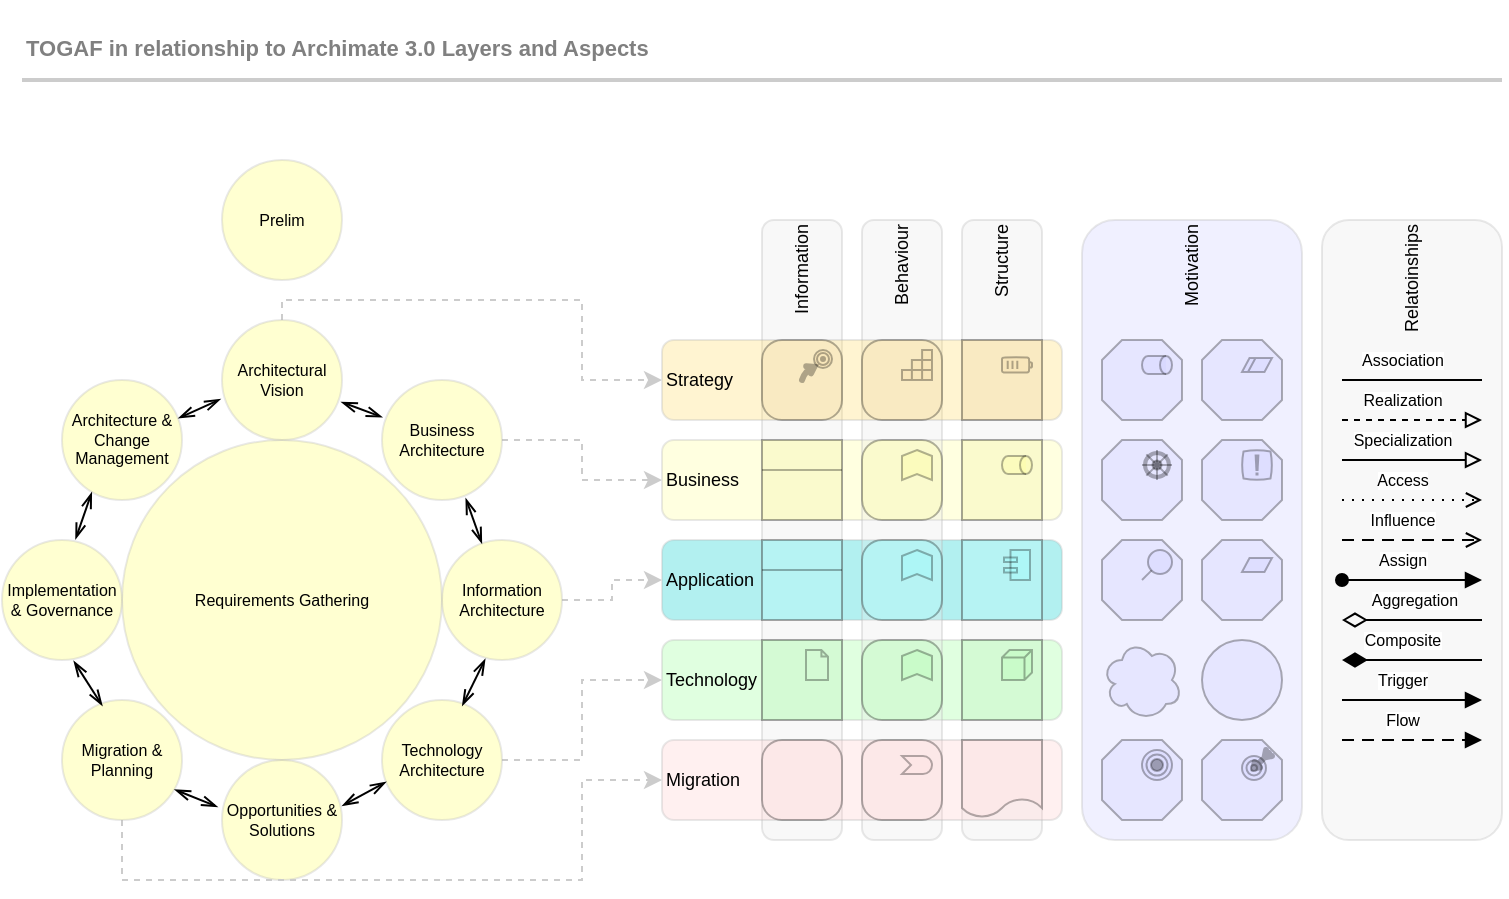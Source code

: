 <mxfile version="17.5.0" type="google"><diagram id="FDtpa-nootSMf7qjHnoA" name="Appendices/Archimate 3.0"><mxGraphModel grid="1" page="1" gridSize="10" guides="1" tooltips="1" connect="1" arrows="1" fold="1" pageScale="1" pageWidth="827" pageHeight="1169" math="0" shadow="0"><root><mxCell id="Sfj9fdTgncLGWromMf4x-0"/><mxCell id="Sfj9fdTgncLGWromMf4x-81" value="Archimate" style="locked=1;" parent="Sfj9fdTgncLGWromMf4x-0"/><mxCell id="Sfj9fdTgncLGWromMf4x-2" value="Business" style="rounded=1;whiteSpace=wrap;html=1;strokeColor=#B3B3B3;fillColor=#FFFF99;opacity=30;align=left;fontSize=9;" vertex="1" parent="Sfj9fdTgncLGWromMf4x-81"><mxGeometry x="360" y="260" width="200" height="40" as="geometry"/></mxCell><mxCell id="Sfj9fdTgncLGWromMf4x-3" value="Application" style="rounded=1;whiteSpace=wrap;html=1;strokeColor=#B3B3B3;fillColor=#00CCCC;opacity=30;align=left;fontSize=9;" vertex="1" parent="Sfj9fdTgncLGWromMf4x-81"><mxGeometry x="360" y="310" width="200" height="40" as="geometry"/></mxCell><mxCell id="Sfj9fdTgncLGWromMf4x-4" value="Technology" style="rounded=1;whiteSpace=wrap;html=1;strokeColor=#B3B3B3;fillColor=#99FF99;opacity=30;align=left;fontSize=9;" vertex="1" parent="Sfj9fdTgncLGWromMf4x-81"><mxGeometry x="360" y="360" width="200" height="40" as="geometry"/></mxCell><mxCell id="Sfj9fdTgncLGWromMf4x-5" value="Information" style="rounded=1;whiteSpace=wrap;html=1;strokeColor=#B3B3B3;fillColor=#E6E6E6;opacity=30;align=right;horizontal=0;fontSize=9;" vertex="1" parent="Sfj9fdTgncLGWromMf4x-81"><mxGeometry x="410" y="150" width="40" height="310" as="geometry"/></mxCell><mxCell id="Sfj9fdTgncLGWromMf4x-6" value="Behaviour" style="rounded=1;whiteSpace=wrap;html=1;strokeColor=#B3B3B3;fillColor=#E6E6E6;opacity=30;align=right;horizontal=0;fontSize=9;" vertex="1" parent="Sfj9fdTgncLGWromMf4x-81"><mxGeometry x="460" y="150" width="40" height="310" as="geometry"/></mxCell><mxCell id="Sfj9fdTgncLGWromMf4x-7" value="Structure" style="rounded=1;whiteSpace=wrap;html=1;strokeColor=#B3B3B3;fillColor=#E6E6E6;opacity=30;align=right;horizontal=0;fontSize=9;" vertex="1" parent="Sfj9fdTgncLGWromMf4x-81"><mxGeometry x="510" y="150" width="40" height="310" as="geometry"/></mxCell><mxCell id="Sfj9fdTgncLGWromMf4x-8" value="Migration" style="rounded=1;whiteSpace=wrap;html=1;strokeColor=#B3B3B3;fillColor=#FFCCCC;opacity=30;align=left;fontSize=9;" vertex="1" parent="Sfj9fdTgncLGWromMf4x-81"><mxGeometry x="360" y="410" width="200" height="40" as="geometry"/></mxCell><mxCell id="Sfj9fdTgncLGWromMf4x-9" value="Motivation" style="rounded=1;whiteSpace=wrap;html=1;strokeColor=#B3B3B3;fillColor=#CCCCFF;opacity=30;align=right;horizontal=0;fontSize=9;glass=0;shadow=0;comic=0;" vertex="1" parent="Sfj9fdTgncLGWromMf4x-81"><mxGeometry x="570" y="150" width="110" height="310" as="geometry"/></mxCell><mxCell id="Sfj9fdTgncLGWromMf4x-10" value="Strategy" style="rounded=1;whiteSpace=wrap;html=1;strokeColor=#B3B3B3;fillColor=#FFD966;opacity=30;align=left;fontSize=9;" vertex="1" parent="Sfj9fdTgncLGWromMf4x-81"><mxGeometry x="360" y="210" width="200" height="40" as="geometry"/></mxCell><mxCell id="Sfj9fdTgncLGWromMf4x-14" value="" style="html=1;outlineConnect=0;whiteSpace=wrap;fillColor=#AFFFAF;strokeColor=#000000;shape=mxgraph.archimate3.application;appType=node;archiType=square;fontSize=9;opacity=30;align=right;" vertex="1" parent="Sfj9fdTgncLGWromMf4x-81"><mxGeometry x="510" y="360" width="40" height="40" as="geometry"/></mxCell><mxCell id="Sfj9fdTgncLGWromMf4x-15" value="" style="html=1;outlineConnect=0;whiteSpace=wrap;fillColor=#AFFFAF;strokeColor=#000000;shape=mxgraph.archimate3.application;appType=artifact;archiType=square;fontSize=9;opacity=30;align=right;" vertex="1" parent="Sfj9fdTgncLGWromMf4x-81"><mxGeometry x="410" y="360" width="40" height="40" as="geometry"/></mxCell><mxCell id="Sfj9fdTgncLGWromMf4x-16" value="" style="html=1;outlineConnect=0;whiteSpace=wrap;fillColor=#AFFFAF;strokeColor=#000000;shape=mxgraph.archimate3.application;appType=func;archiType=rounded;fontSize=9;opacity=30;align=right;" vertex="1" parent="Sfj9fdTgncLGWromMf4x-81"><mxGeometry x="460" y="360" width="40" height="40" as="geometry"/></mxCell><mxCell id="Sfj9fdTgncLGWromMf4x-17" value="" style="html=1;outlineConnect=0;whiteSpace=wrap;fillColor=#CCCCFF;strokeColor=#000000;shape=mxgraph.archimate3.application;appType=role;archiType=oct;fontSize=9;opacity=30;align=right;" vertex="1" parent="Sfj9fdTgncLGWromMf4x-81"><mxGeometry x="580" y="210" width="40" height="40" as="geometry"/></mxCell><mxCell id="Sfj9fdTgncLGWromMf4x-19" value="" style="html=1;outlineConnect=0;whiteSpace=wrap;fillColor=#CCCCFF;strokeColor=#000000;shape=mxgraph.archimate3.application;appType=driver;archiType=oct;fontSize=9;opacity=30;align=right;" vertex="1" parent="Sfj9fdTgncLGWromMf4x-81"><mxGeometry x="580" y="260" width="40" height="40" as="geometry"/></mxCell><mxCell id="Sfj9fdTgncLGWromMf4x-20" value="" style="html=1;outlineConnect=0;whiteSpace=wrap;fillColor=#CCCCFF;strokeColor=#000000;shape=mxgraph.archimate3.application;appType=assess;archiType=oct;fontSize=9;opacity=30;align=right;" vertex="1" parent="Sfj9fdTgncLGWromMf4x-81"><mxGeometry x="580" y="310" width="40" height="40" as="geometry"/></mxCell><mxCell id="Sfj9fdTgncLGWromMf4x-21" value="" style="shape=ellipse;html=1;whiteSpace=wrap;fillColor=#CCCCFF;strokeColor=#000000;perimeter=ellipsePerimeter;fontSize=9;opacity=30;align=right;" vertex="1" parent="Sfj9fdTgncLGWromMf4x-81"><mxGeometry x="630" y="360" width="40" height="40" as="geometry"/></mxCell><mxCell id="Sfj9fdTgncLGWromMf4x-22" value="" style="html=1;outlineConnect=0;whiteSpace=wrap;fillColor=#CCCCFF;strokeColor=#000000;shape=mxgraph.archimate3.application;appType=principle;archiType=oct;fontSize=9;opacity=30;align=right;" vertex="1" parent="Sfj9fdTgncLGWromMf4x-81"><mxGeometry x="630" y="260" width="40" height="40" as="geometry"/></mxCell><mxCell id="Sfj9fdTgncLGWromMf4x-24" value="" style="html=1;outlineConnect=0;whiteSpace=wrap;fillColor=#99ffff;strokeColor=#000000;shape=mxgraph.archimate3.application;appType=comp;archiType=square;fontSize=9;opacity=30;align=right;" vertex="1" parent="Sfj9fdTgncLGWromMf4x-81"><mxGeometry x="510" y="310" width="40" height="40" as="geometry"/></mxCell><mxCell id="Sfj9fdTgncLGWromMf4x-25" value="&lt;table cellpadding=&quot;0&quot; cellspacing=&quot;0&quot; style=&quot;font-size:1em;width:100%;height:100%;&quot;&gt;&lt;tr style=&quot;height:20px;&quot;&gt;&lt;td align=&quot;center&quot;&gt;&lt;/td&gt;&lt;/tr&gt;&lt;tr&gt;&lt;td align=&quot;left&quot; valign=&quot;top&quot; style=&quot;padding:4px;&quot;&gt;&lt;/td&gt;&lt;/tr&gt;&lt;/table&gt;" style="html=1;outlineConnect=0;whiteSpace=wrap;fillColor=#99ffff;strokeColor=#000000;shape=mxgraph.archimate3.businessObject;overflow=fill;fontSize=9;opacity=30;align=right;" vertex="1" parent="Sfj9fdTgncLGWromMf4x-81"><mxGeometry x="410" y="310" width="40" height="40" as="geometry"/></mxCell><mxCell id="Sfj9fdTgncLGWromMf4x-27" value="" style="html=1;outlineConnect=0;whiteSpace=wrap;fillColor=#ffff99;strokeColor=#000000;shape=mxgraph.archimate3.application;appType=func;archiType=rounded;fontSize=9;opacity=30;align=right;" vertex="1" parent="Sfj9fdTgncLGWromMf4x-81"><mxGeometry x="460" y="260" width="40" height="40" as="geometry"/></mxCell><mxCell id="Sfj9fdTgncLGWromMf4x-28" value="&lt;table cellpadding=&quot;0&quot; cellspacing=&quot;0&quot; style=&quot;font-size:1em;width:100%;height:100%;&quot;&gt;&lt;tr style=&quot;height:20px;&quot;&gt;&lt;td align=&quot;center&quot;&gt;&lt;/td&gt;&lt;/tr&gt;&lt;tr&gt;&lt;td align=&quot;left&quot; valign=&quot;top&quot; style=&quot;padding:4px;&quot;&gt;&lt;/td&gt;&lt;/tr&gt;&lt;/table&gt;" style="html=1;outlineConnect=0;whiteSpace=wrap;fillColor=#ffff99;strokeColor=#000000;shape=mxgraph.archimate3.businessObject;overflow=fill;fontSize=9;opacity=30;align=right;" vertex="1" parent="Sfj9fdTgncLGWromMf4x-81"><mxGeometry x="410" y="260" width="40" height="40" as="geometry"/></mxCell><mxCell id="Sfj9fdTgncLGWromMf4x-29" value="" style="html=1;outlineConnect=0;whiteSpace=wrap;fillColor=#F5DEAA;strokeColor=#000000;shape=mxgraph.archimate3.application;appType=resource;archiType=square;fontSize=9;opacity=30;align=right;" vertex="1" parent="Sfj9fdTgncLGWromMf4x-81"><mxGeometry x="510" y="210" width="40" height="40" as="geometry"/></mxCell><mxCell id="Sfj9fdTgncLGWromMf4x-30" value="" style="html=1;outlineConnect=0;whiteSpace=wrap;fillColor=#F5DEAA;strokeColor=#000000;shape=mxgraph.archimate3.application;appType=capability;archiType=rounded;fontSize=9;opacity=30;align=right;" vertex="1" parent="Sfj9fdTgncLGWromMf4x-81"><mxGeometry x="460" y="210" width="40" height="40" as="geometry"/></mxCell><mxCell id="Sfj9fdTgncLGWromMf4x-31" value="" style="html=1;outlineConnect=0;whiteSpace=wrap;fillColor=#F5DEAA;strokeColor=#000000;shape=mxgraph.archimate3.application;appType=course;archiType=rounded;fontSize=9;opacity=30;align=right;" vertex="1" parent="Sfj9fdTgncLGWromMf4x-81"><mxGeometry x="410" y="210" width="40" height="40" as="geometry"/></mxCell><mxCell id="Sfj9fdTgncLGWromMf4x-32" value="" style="html=1;outlineConnect=0;whiteSpace=wrap;fillColor=#FFE0E0;strokeColor=#000000;shape=mxgraph.archimate3.deliverable;fontSize=9;opacity=30;align=right;" vertex="1" parent="Sfj9fdTgncLGWromMf4x-81"><mxGeometry x="510" y="410" width="40" height="40" as="geometry"/></mxCell><mxCell id="Sfj9fdTgncLGWromMf4x-33" value="" style="html=1;outlineConnect=0;whiteSpace=wrap;fillColor=#FFE0E0;strokeColor=#000000;shape=mxgraph.archimate3.application;archiType=rounded;fontSize=9;opacity=30;align=right;" vertex="1" parent="Sfj9fdTgncLGWromMf4x-81"><mxGeometry x="410" y="410" width="40" height="40" as="geometry"/></mxCell><mxCell id="Sfj9fdTgncLGWromMf4x-34" value="" style="html=1;outlineConnect=0;whiteSpace=wrap;fillColor=#FFE0E0;strokeColor=#000000;shape=mxgraph.archimate3.application;appType=event;archiType=rounded;fontSize=9;opacity=30;align=right;" vertex="1" parent="Sfj9fdTgncLGWromMf4x-81"><mxGeometry x="460" y="410" width="40" height="40" as="geometry"/></mxCell><mxCell id="Sfj9fdTgncLGWromMf4x-35" value="" style="html=1;outlineConnect=0;whiteSpace=wrap;fillColor=#ffff99;strokeColor=#000000;shape=mxgraph.archimate3.application;appType=role;archiType=square;fontSize=9;opacity=30;align=right;" vertex="1" parent="Sfj9fdTgncLGWromMf4x-81"><mxGeometry x="510" y="260" width="40" height="40" as="geometry"/></mxCell><mxCell id="Sfj9fdTgncLGWromMf4x-36" value="" style="html=1;outlineConnect=0;whiteSpace=wrap;fillColor=#99ffff;strokeColor=#000000;shape=mxgraph.archimate3.application;appType=func;archiType=rounded;fontSize=9;opacity=30;align=right;" vertex="1" parent="Sfj9fdTgncLGWromMf4x-81"><mxGeometry x="460" y="310" width="40" height="40" as="geometry"/></mxCell><mxCell id="Sfj9fdTgncLGWromMf4x-37" value="" style="html=1;outlineConnect=0;whiteSpace=wrap;fillColor=#CCCCFF;strokeColor=#000000;shape=mxgraph.archimate3.application;appType=goal;archiType=oct;fontSize=9;opacity=30;align=right;" vertex="1" parent="Sfj9fdTgncLGWromMf4x-81"><mxGeometry x="580" y="410" width="40" height="40" as="geometry"/></mxCell><mxCell id="Sfj9fdTgncLGWromMf4x-38" value="" style="html=1;outlineConnect=0;whiteSpace=wrap;fillColor=#CCCCFF;strokeColor=#000000;shape=mxgraph.archimate3.application;appType=outcome;archiType=oct;fontSize=9;opacity=30;align=right;" vertex="1" parent="Sfj9fdTgncLGWromMf4x-81"><mxGeometry x="630" y="410" width="40" height="40" as="geometry"/></mxCell><mxCell id="Sfj9fdTgncLGWromMf4x-39" value="" style="html=1;outlineConnect=0;whiteSpace=wrap;fillColor=#CCCCFF;strokeColor=#000000;shape=mxgraph.archimate3.application;appType=constraint;archiType=oct;fontSize=9;opacity=30;align=right;" vertex="1" parent="Sfj9fdTgncLGWromMf4x-81"><mxGeometry x="630" y="210" width="40" height="40" as="geometry"/></mxCell><mxCell id="Sfj9fdTgncLGWromMf4x-40" value="" style="html=1;outlineConnect=0;whiteSpace=wrap;fillColor=#CCCCFF;strokeColor=#000000;shape=mxgraph.archimate3.application;appType=requirement;archiType=oct;fontSize=9;opacity=30;align=right;" vertex="1" parent="Sfj9fdTgncLGWromMf4x-81"><mxGeometry x="630" y="310" width="40" height="40" as="geometry"/></mxCell><mxCell id="Sfj9fdTgncLGWromMf4x-41" value="" style="shape=cloud;html=1;whiteSpace=wrap;fillColor=#CCCCFF;strokeColor=#000000;fontSize=9;opacity=30;align=right;" vertex="1" parent="Sfj9fdTgncLGWromMf4x-81"><mxGeometry x="580" y="360" width="40" height="40" as="geometry"/></mxCell><mxCell id="Sfj9fdTgncLGWromMf4x-42" value="Relatoinships" style="rounded=1;whiteSpace=wrap;html=1;strokeColor=#B3B3B3;fillColor=#E6E6E6;opacity=30;align=right;horizontal=0;fontSize=9;connectable=0;" vertex="1" parent="Sfj9fdTgncLGWromMf4x-81"><mxGeometry x="690" y="150" width="90" height="310" as="geometry"/></mxCell><mxCell id="Sfj9fdTgncLGWromMf4x-44" value="" style="edgeStyle=elbowEdgeStyle;html=1;endArrow=none;elbow=vertical;fontSize=8;" edge="1" parent="Sfj9fdTgncLGWromMf4x-81"><mxGeometry width="160" relative="1" as="geometry"><mxPoint x="700" y="230" as="sourcePoint"/><mxPoint x="770" y="230" as="targetPoint"/></mxGeometry></mxCell><mxCell id="Sfj9fdTgncLGWromMf4x-48" value="Association" style="text;html=1;resizable=0;points=[];align=center;verticalAlign=middle;labelBackgroundColor=#ffffff;fontSize=8;" vertex="1" connectable="0" parent="Sfj9fdTgncLGWromMf4x-44"><mxGeometry x="-0.324" y="-2" relative="1" as="geometry"><mxPoint x="6.5" y="-12.5" as="offset"/></mxGeometry></mxCell><mxCell id="Sfj9fdTgncLGWromMf4x-45" value="" style="edgeStyle=elbowEdgeStyle;html=1;endArrow=block;elbow=vertical;endFill=0;dashed=1;fontSize=8;" edge="1" parent="Sfj9fdTgncLGWromMf4x-81"><mxGeometry width="160" relative="1" as="geometry"><mxPoint x="700" y="250" as="sourcePoint"/><mxPoint x="770" y="250" as="targetPoint"/></mxGeometry></mxCell><mxCell id="Sfj9fdTgncLGWromMf4x-47" value="Realization" style="text;html=1;resizable=0;points=[];align=center;verticalAlign=middle;labelBackgroundColor=#ffffff;fontSize=8;" vertex="1" connectable="0" parent="Sfj9fdTgncLGWromMf4x-45"><mxGeometry x="-0.178" y="1" relative="1" as="geometry"><mxPoint x="1" y="-9.5" as="offset"/></mxGeometry></mxCell><mxCell id="Sfj9fdTgncLGWromMf4x-46" value="Specialization" style="endArrow=block;html=1;endFill=0;edgeStyle=elbowEdgeStyle;elbow=vertical;fontSize=8;" edge="1" parent="Sfj9fdTgncLGWromMf4x-81"><mxGeometry x="-0.142" y="10" width="160" relative="1" as="geometry"><mxPoint x="700" y="270" as="sourcePoint"/><mxPoint x="770" y="270" as="targetPoint"/><mxPoint as="offset"/></mxGeometry></mxCell><mxCell id="Sfj9fdTgncLGWromMf4x-49" value="Access" style="edgeStyle=elbowEdgeStyle;html=1;endArrow=open;elbow=vertical;endFill=0;dashed=1;dashPattern=1 4;fontSize=8;" edge="1" parent="Sfj9fdTgncLGWromMf4x-81"><mxGeometry x="-0.142" y="10" width="160" relative="1" as="geometry"><mxPoint x="700" y="290" as="sourcePoint"/><mxPoint x="770" y="290" as="targetPoint"/><mxPoint as="offset"/></mxGeometry></mxCell><mxCell id="Sfj9fdTgncLGWromMf4x-50" value="Influence" style="edgeStyle=elbowEdgeStyle;html=1;endArrow=open;elbow=vertical;endFill=0;dashed=1;dashPattern=6 4;fontSize=8;" edge="1" parent="Sfj9fdTgncLGWromMf4x-81"><mxGeometry x="-0.142" y="10" relative="1" as="geometry"><mxPoint x="700" y="310" as="sourcePoint"/><mxPoint x="770" y="310" as="targetPoint"/><mxPoint as="offset"/></mxGeometry></mxCell><mxCell id="Sfj9fdTgncLGWromMf4x-51" value="Assign" style="endArrow=block;html=1;endFill=1;startArrow=oval;startFill=1;edgeStyle=elbowEdgeStyle;elbow=vertical;fontSize=8;" edge="1" parent="Sfj9fdTgncLGWromMf4x-81"><mxGeometry x="-0.142" y="10" width="160" relative="1" as="geometry"><mxPoint x="700" y="330" as="sourcePoint"/><mxPoint x="770" y="330" as="targetPoint"/><mxPoint as="offset"/></mxGeometry></mxCell><mxCell id="Sfj9fdTgncLGWromMf4x-52" value="" style="html=1;endArrow=diamondThin;endFill=0;edgeStyle=elbowEdgeStyle;elbow=vertical;endSize=10;fontSize=8;" edge="1" parent="Sfj9fdTgncLGWromMf4x-81"><mxGeometry width="160" relative="1" as="geometry"><mxPoint x="770" y="350" as="sourcePoint"/><mxPoint x="700" y="350" as="targetPoint"/><Array as="points"><mxPoint x="740" y="350"/></Array></mxGeometry></mxCell><mxCell id="Sfj9fdTgncLGWromMf4x-53" value="Aggregation" style="text;html=1;resizable=0;points=[];align=center;verticalAlign=middle;labelBackgroundColor=#ffffff;fontSize=8;" vertex="1" connectable="0" parent="Sfj9fdTgncLGWromMf4x-52"><mxGeometry x="0.145" y="1" relative="1" as="geometry"><mxPoint x="5.5" y="-11.5" as="offset"/></mxGeometry></mxCell><mxCell id="Sfj9fdTgncLGWromMf4x-54" value="Composite" style="html=1;endArrow=diamondThin;endFill=1;edgeStyle=elbowEdgeStyle;elbow=vertical;endSize=10;fontSize=8;" edge="1" parent="Sfj9fdTgncLGWromMf4x-81"><mxGeometry x="0.143" y="-10" width="160" relative="1" as="geometry"><mxPoint x="770" y="370" as="sourcePoint"/><mxPoint x="700" y="370" as="targetPoint"/><Array as="points"><mxPoint x="730" y="370"/><mxPoint x="585" y="390"/><mxPoint x="680" y="400"/></Array><mxPoint as="offset"/></mxGeometry></mxCell><mxCell id="Sfj9fdTgncLGWromMf4x-55" value="Trigger" style="edgeStyle=elbowEdgeStyle;html=1;endArrow=block;dashed=0;elbow=vertical;endFill=1;fontSize=8;" edge="1" parent="Sfj9fdTgncLGWromMf4x-81"><mxGeometry y="11" width="160" relative="1" as="geometry"><mxPoint x="700" y="390" as="sourcePoint"/><mxPoint x="770" y="390" as="targetPoint"/><mxPoint x="-5" y="1" as="offset"/></mxGeometry></mxCell><mxCell id="Sfj9fdTgncLGWromMf4x-56" value="Flow" style="edgeStyle=elbowEdgeStyle;html=1;endArrow=block;dashed=1;elbow=vertical;endFill=1;dashPattern=6 4;fontSize=8;" edge="1" parent="Sfj9fdTgncLGWromMf4x-81"><mxGeometry y="11" width="160" relative="1" as="geometry"><mxPoint x="700" y="410" as="sourcePoint"/><mxPoint x="770" y="410" as="targetPoint"/><mxPoint x="-5" y="1" as="offset"/></mxGeometry></mxCell><mxCell id="Sfj9fdTgncLGWromMf4x-82" value="Togaf" style="locked=1;" parent="Sfj9fdTgncLGWromMf4x-0"/><mxCell id="Sfj9fdTgncLGWromMf4x-71" value="Prelim" style="ellipse;whiteSpace=wrap;html=1;aspect=fixed;shadow=0;glass=0;comic=0;strokeColor=#B3B3B3;fillColor=#FFFF66;fontSize=8;opacity=30;align=center;" vertex="1" parent="Sfj9fdTgncLGWromMf4x-82"><mxGeometry x="140" y="120" width="60" height="60" as="geometry"/></mxCell><mxCell id="Sfj9fdTgncLGWromMf4x-57" value="Requirements Gathering" style="ellipse;whiteSpace=wrap;html=1;aspect=fixed;shadow=0;glass=0;comic=0;strokeColor=#B3B3B3;fillColor=#FFFF66;fontSize=8;opacity=30;align=center;" vertex="1" parent="Sfj9fdTgncLGWromMf4x-82"><mxGeometry x="90" y="260" width="160" height="160" as="geometry"/></mxCell><mxCell id="Sfj9fdTgncLGWromMf4x-70" style="edgeStyle=orthogonalEdgeStyle;rounded=0;orthogonalLoop=1;jettySize=auto;html=1;entryX=0;entryY=0.5;entryDx=0;entryDy=0;fontSize=8;strokeColor=#CCCCCC;dashed=1;" edge="1" parent="Sfj9fdTgncLGWromMf4x-82" source="Sfj9fdTgncLGWromMf4x-58" target="Sfj9fdTgncLGWromMf4x-10"><mxGeometry relative="1" as="geometry"><Array as="points"><mxPoint x="170" y="190"/><mxPoint x="320" y="190"/><mxPoint x="320" y="230"/></Array></mxGeometry></mxCell><mxCell id="Sfj9fdTgncLGWromMf4x-58" value="Architectural Vision" style="ellipse;whiteSpace=wrap;html=1;aspect=fixed;shadow=0;glass=0;comic=0;strokeColor=#B3B3B3;fillColor=#FFFF66;fontSize=8;opacity=30;align=center;" vertex="1" parent="Sfj9fdTgncLGWromMf4x-82"><mxGeometry x="140" y="200" width="60" height="60" as="geometry"/></mxCell><mxCell id="Sfj9fdTgncLGWromMf4x-66" style="edgeStyle=orthogonalEdgeStyle;rounded=0;orthogonalLoop=1;jettySize=auto;html=1;fontSize=8;strokeColor=#CCCCCC;dashed=1;" edge="1" parent="Sfj9fdTgncLGWromMf4x-82" source="Sfj9fdTgncLGWromMf4x-59" target="Sfj9fdTgncLGWromMf4x-2"><mxGeometry relative="1" as="geometry"/></mxCell><mxCell id="Sfj9fdTgncLGWromMf4x-59" value="Business Architecture" style="ellipse;whiteSpace=wrap;html=1;aspect=fixed;shadow=0;glass=0;comic=0;strokeColor=#B3B3B3;fillColor=#FFFF66;fontSize=8;opacity=30;align=center;" vertex="1" parent="Sfj9fdTgncLGWromMf4x-82"><mxGeometry x="220" y="230" width="60" height="60" as="geometry"/></mxCell><mxCell id="Sfj9fdTgncLGWromMf4x-67" style="edgeStyle=orthogonalEdgeStyle;rounded=0;orthogonalLoop=1;jettySize=auto;html=1;entryX=0;entryY=0.5;entryDx=0;entryDy=0;fontSize=8;strokeColor=#CCCCCC;dashed=1;" edge="1" parent="Sfj9fdTgncLGWromMf4x-82" source="Sfj9fdTgncLGWromMf4x-60" target="Sfj9fdTgncLGWromMf4x-3"><mxGeometry relative="1" as="geometry"/></mxCell><mxCell id="Sfj9fdTgncLGWromMf4x-60" value="Information Architecture" style="ellipse;whiteSpace=wrap;html=1;aspect=fixed;shadow=0;glass=0;comic=0;strokeColor=#B3B3B3;fillColor=#FFFF66;fontSize=8;opacity=30;align=center;" vertex="1" parent="Sfj9fdTgncLGWromMf4x-82"><mxGeometry x="250" y="310" width="60" height="60" as="geometry"/></mxCell><mxCell id="Sfj9fdTgncLGWromMf4x-68" style="edgeStyle=orthogonalEdgeStyle;rounded=0;orthogonalLoop=1;jettySize=auto;html=1;entryX=0;entryY=0.5;entryDx=0;entryDy=0;fontSize=8;strokeColor=#CCCCCC;dashed=1;" edge="1" parent="Sfj9fdTgncLGWromMf4x-82" source="Sfj9fdTgncLGWromMf4x-61" target="Sfj9fdTgncLGWromMf4x-4"><mxGeometry relative="1" as="geometry"/></mxCell><mxCell id="Sfj9fdTgncLGWromMf4x-61" value="Technology Architecture" style="ellipse;whiteSpace=wrap;html=1;aspect=fixed;shadow=0;glass=0;comic=0;strokeColor=#B3B3B3;fillColor=#FFFF66;fontSize=8;opacity=30;align=center;" vertex="1" parent="Sfj9fdTgncLGWromMf4x-82"><mxGeometry x="220" y="390" width="60" height="60" as="geometry"/></mxCell><mxCell id="Sfj9fdTgncLGWromMf4x-62" value="Opportunities &amp;amp; Solutions" style="ellipse;whiteSpace=wrap;html=1;aspect=fixed;shadow=0;glass=0;comic=0;strokeColor=#B3B3B3;fillColor=#FFFF66;fontSize=8;opacity=30;align=center;" vertex="1" parent="Sfj9fdTgncLGWromMf4x-82"><mxGeometry x="140" y="420" width="60" height="60" as="geometry"/></mxCell><mxCell id="Sfj9fdTgncLGWromMf4x-69" style="edgeStyle=orthogonalEdgeStyle;rounded=0;orthogonalLoop=1;jettySize=auto;html=1;fontSize=8;strokeColor=#CCCCCC;dashed=1;" edge="1" parent="Sfj9fdTgncLGWromMf4x-82" source="Sfj9fdTgncLGWromMf4x-63" target="Sfj9fdTgncLGWromMf4x-8"><mxGeometry relative="1" as="geometry"><Array as="points"><mxPoint x="90" y="480"/><mxPoint x="320" y="480"/><mxPoint x="320" y="430"/></Array></mxGeometry></mxCell><mxCell id="Sfj9fdTgncLGWromMf4x-63" value="Migration &amp;amp; Planning" style="ellipse;whiteSpace=wrap;html=1;aspect=fixed;shadow=0;glass=0;comic=0;strokeColor=#B3B3B3;fillColor=#FFFF66;fontSize=8;opacity=30;align=center;" vertex="1" parent="Sfj9fdTgncLGWromMf4x-82"><mxGeometry x="60" y="390" width="60" height="60" as="geometry"/></mxCell><mxCell id="Sfj9fdTgncLGWromMf4x-64" value="Implementation &amp;amp; Governance" style="ellipse;whiteSpace=wrap;html=1;aspect=fixed;shadow=0;glass=0;comic=0;strokeColor=#B3B3B3;fillColor=#FFFF66;fontSize=8;opacity=30;align=center;" vertex="1" parent="Sfj9fdTgncLGWromMf4x-82"><mxGeometry x="30" y="310" width="60" height="60" as="geometry"/></mxCell><mxCell id="Sfj9fdTgncLGWromMf4x-65" value="Architecture &amp;amp; Change Management" style="ellipse;whiteSpace=wrap;html=1;aspect=fixed;shadow=0;glass=0;comic=0;strokeColor=#B3B3B3;fillColor=#FFFF66;fontSize=8;opacity=30;align=center;" vertex="1" parent="Sfj9fdTgncLGWromMf4x-82"><mxGeometry x="60" y="230" width="60" height="60" as="geometry"/></mxCell><mxCell id="Sfj9fdTgncLGWromMf4x-73" style="rounded=0;orthogonalLoop=1;jettySize=auto;html=1;entryX=0.002;entryY=0.31;entryDx=0;entryDy=0;fontSize=8;endArrow=openThin;endFill=0;startArrow=openThin;startFill=0;entryPerimeter=0;exitX=0.994;exitY=0.683;exitDx=0;exitDy=0;exitPerimeter=0;" edge="1" parent="Sfj9fdTgncLGWromMf4x-82" source="Sfj9fdTgncLGWromMf4x-58" target="Sfj9fdTgncLGWromMf4x-59"><mxGeometry relative="1" as="geometry"><Array as="points"/></mxGeometry></mxCell><mxCell id="Sfj9fdTgncLGWromMf4x-74" style="rounded=0;orthogonalLoop=1;jettySize=auto;html=1;fontSize=8;endArrow=openThin;endFill=0;startArrow=openThin;startFill=0;exitX=0.698;exitY=0.986;exitDx=0;exitDy=0;exitPerimeter=0;" edge="1" parent="Sfj9fdTgncLGWromMf4x-82" source="Sfj9fdTgncLGWromMf4x-59" target="Sfj9fdTgncLGWromMf4x-60"><mxGeometry relative="1" as="geometry"><mxPoint x="205.751" y="255.391" as="sourcePoint"/><mxPoint x="230" y="270" as="targetPoint"/></mxGeometry></mxCell><mxCell id="Sfj9fdTgncLGWromMf4x-75" style="rounded=0;orthogonalLoop=1;jettySize=auto;html=1;fontSize=8;endArrow=openThin;endFill=0;startArrow=openThin;startFill=0;entryX=0.669;entryY=0.048;entryDx=0;entryDy=0;entryPerimeter=0;exitX=0.36;exitY=0.993;exitDx=0;exitDy=0;exitPerimeter=0;" edge="1" parent="Sfj9fdTgncLGWromMf4x-82" source="Sfj9fdTgncLGWromMf4x-60" target="Sfj9fdTgncLGWromMf4x-61"><mxGeometry relative="1" as="geometry"><mxPoint x="270" y="360" as="sourcePoint"/><mxPoint x="256" y="379" as="targetPoint"/></mxGeometry></mxCell><mxCell id="Sfj9fdTgncLGWromMf4x-76" style="rounded=0;orthogonalLoop=1;jettySize=auto;html=1;fontSize=8;endArrow=openThin;endFill=0;startArrow=openThin;startFill=0;exitX=1.002;exitY=0.382;exitDx=0;exitDy=0;entryX=0.034;entryY=0.683;entryDx=0;entryDy=0;entryPerimeter=0;exitPerimeter=0;" edge="1" parent="Sfj9fdTgncLGWromMf4x-82" source="Sfj9fdTgncLGWromMf4x-62" target="Sfj9fdTgncLGWromMf4x-61"><mxGeometry relative="1" as="geometry"><mxPoint x="280" y="370" as="sourcePoint"/><mxPoint x="266" y="389" as="targetPoint"/></mxGeometry></mxCell><mxCell id="Sfj9fdTgncLGWromMf4x-77" style="rounded=0;orthogonalLoop=1;jettySize=auto;html=1;fontSize=8;endArrow=openThin;endFill=0;startArrow=openThin;startFill=0;entryX=0.939;entryY=0.747;entryDx=0;entryDy=0;exitX=-0.037;exitY=0.39;exitDx=0;exitDy=0;entryPerimeter=0;exitPerimeter=0;" edge="1" parent="Sfj9fdTgncLGWromMf4x-82" source="Sfj9fdTgncLGWromMf4x-62" target="Sfj9fdTgncLGWromMf4x-63"><mxGeometry relative="1" as="geometry"><mxPoint x="140" y="440" as="sourcePoint"/><mxPoint x="235.28" y="436.26" as="targetPoint"/></mxGeometry></mxCell><mxCell id="Sfj9fdTgncLGWromMf4x-78" style="rounded=0;orthogonalLoop=1;jettySize=auto;html=1;fontSize=8;endArrow=openThin;endFill=0;startArrow=openThin;startFill=0;exitX=0.598;exitY=1.009;exitDx=0;exitDy=0;exitPerimeter=0;entryX=0.336;entryY=0.048;entryDx=0;entryDy=0;entryPerimeter=0;" edge="1" parent="Sfj9fdTgncLGWromMf4x-82" source="Sfj9fdTgncLGWromMf4x-64" target="Sfj9fdTgncLGWromMf4x-63"><mxGeometry relative="1" as="geometry"><mxPoint x="150" y="450" as="sourcePoint"/><mxPoint x="75" y="390" as="targetPoint"/></mxGeometry></mxCell><mxCell id="Sfj9fdTgncLGWromMf4x-79" style="rounded=0;orthogonalLoop=1;jettySize=auto;html=1;fontSize=8;endArrow=openThin;endFill=0;startArrow=openThin;startFill=0;exitX=0.248;exitY=0.937;exitDx=0;exitDy=0;entryX=0.613;entryY=-0.007;entryDx=0;entryDy=0;exitPerimeter=0;entryPerimeter=0;" edge="1" parent="Sfj9fdTgncLGWromMf4x-82" source="Sfj9fdTgncLGWromMf4x-65" target="Sfj9fdTgncLGWromMf4x-64"><mxGeometry relative="1" as="geometry"><mxPoint x="80" y="370" as="sourcePoint"/><mxPoint x="75" y="300" as="targetPoint"/></mxGeometry></mxCell><mxCell id="Sfj9fdTgncLGWromMf4x-80" style="rounded=0;orthogonalLoop=1;jettySize=auto;html=1;fontSize=8;endArrow=openThin;endFill=0;startArrow=openThin;startFill=0;exitX=-0.013;exitY=0.66;exitDx=0;exitDy=0;entryX=0.971;entryY=0.318;entryDx=0;entryDy=0;exitPerimeter=0;entryPerimeter=0;" edge="1" parent="Sfj9fdTgncLGWromMf4x-82" source="Sfj9fdTgncLGWromMf4x-58" target="Sfj9fdTgncLGWromMf4x-65"><mxGeometry relative="1" as="geometry"><mxPoint x="91.3" y="287.72" as="sourcePoint"/><mxPoint x="85" y="310" as="targetPoint"/></mxGeometry></mxCell><mxCell id="cH8R9WwEOIgxMrVITNAK-0" value="Title" style="locked=1;" parent="Sfj9fdTgncLGWromMf4x-0"/><mxCell id="cH8R9WwEOIgxMrVITNAK-4" value="" style="group;fontSize=10;" vertex="1" connectable="0" parent="cH8R9WwEOIgxMrVITNAK-0"><mxGeometry x="40" y="40" width="740" height="45" as="geometry"/></mxCell><mxCell id="cH8R9WwEOIgxMrVITNAK-5" value="&lt;font style=&quot;font-size: 11px&quot;&gt;TOGAF in relationship to Archimate 3.0 Layers and Aspects&lt;/font&gt;" style="text;strokeColor=none;fillColor=none;html=1;fontSize=24;fontStyle=1;verticalAlign=middle;align=left;shadow=0;glass=0;comic=0;opacity=30;fontColor=#808080;" vertex="1" parent="cH8R9WwEOIgxMrVITNAK-4"><mxGeometry width="740" height="40" as="geometry"/></mxCell><mxCell id="cH8R9WwEOIgxMrVITNAK-6" value="" style="line;strokeWidth=2;html=1;shadow=0;glass=0;comic=0;fillColor=none;fontSize=10;fontColor=#CCCCCC;labelBackgroundColor=none;strokeColor=#CCCCCC;" vertex="1" parent="cH8R9WwEOIgxMrVITNAK-4"><mxGeometry y="35" width="740" height="10" as="geometry"/></mxCell></root></mxGraphModel></diagram></mxfile>
